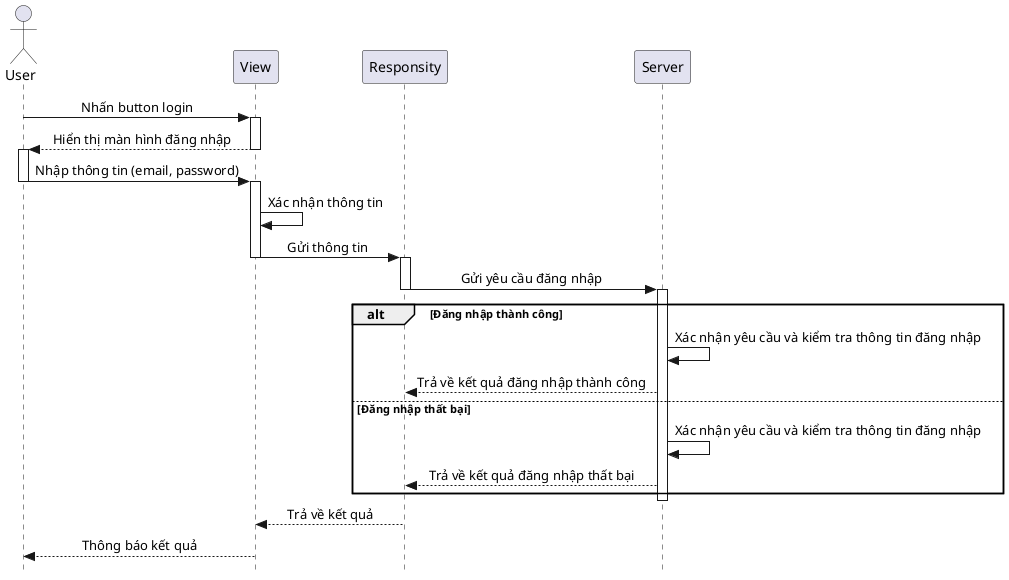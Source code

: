 @startuml
skinparam style strictuml
skinparam SequenceMessageAlignment center

actor User
User -> View: Nhấn button login
activate View
View --> User: Hiển thị màn hình đăng nhập
deactivate View
activate User
User -> View: Nhập thông tin (email, password)
deactivate User
activate View
View -> View: Xác nhận thông tin
View -> Responsity: Gửi thông tin
deactivate View
activate Responsity
Responsity -> Server: Gửi yêu cầu đăng nhập
deactivate Responsity
activate Server

alt Đăng nhập thành công
    Server -> Server: Xác nhận yêu cầu và kiểm tra thông tin đăng nhập
    Server --> Responsity: Trả về kết quả đăng nhập thành công
else Đăng nhập thất bại
    Server -> Server: Xác nhận yêu cầu và kiểm tra thông tin đăng nhập
    Server --> Responsity: Trả về kết quả đăng nhập thất bại
end

deactivate Server

Responsity --> View: Trả về kết quả
View --> User: Thông báo kết quả
@enduml
